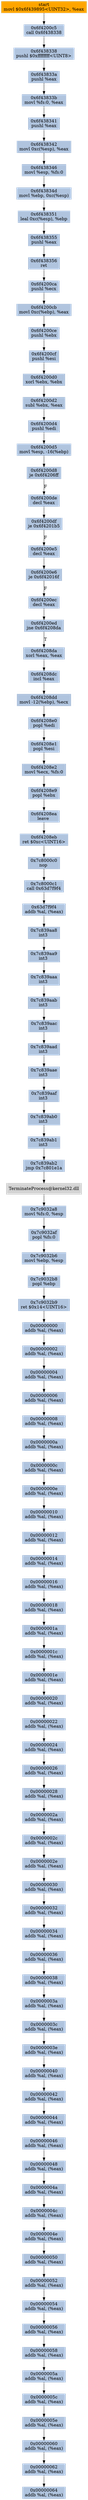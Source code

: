 digraph G {
node[shape=rectangle,style=filled,fillcolor=lightsteelblue,color=lightsteelblue]
bgcolor="transparent"
a0x6f4200c0movl_0x6f439895UINT32_eax[label="start\nmovl $0x6f439895<UINT32>, %eax",color="lightgrey",fillcolor="orange"];
a0x6f4200c5call_0x6f438338[label="0x6f4200c5\ncall 0x6f438338"];
a0x6f438338pushl_0xffffffffUINT8[label="0x6f438338\npushl $0xffffffff<UINT8>"];
a0x6f43833apushl_eax[label="0x6f43833a\npushl %eax"];
a0x6f43833bmovl_fs_0_eax[label="0x6f43833b\nmovl %fs:0, %eax"];
a0x6f438341pushl_eax[label="0x6f438341\npushl %eax"];
a0x6f438342movl_0xcesp__eax[label="0x6f438342\nmovl 0xc(%esp), %eax"];
a0x6f438346movl_esp_fs_0[label="0x6f438346\nmovl %esp, %fs:0"];
a0x6f43834dmovl_ebp_0xcesp_[label="0x6f43834d\nmovl %ebp, 0xc(%esp)"];
a0x6f438351leal_0xcesp__ebp[label="0x6f438351\nleal 0xc(%esp), %ebp"];
a0x6f438355pushl_eax[label="0x6f438355\npushl %eax"];
a0x6f438356ret[label="0x6f438356\nret"];
a0x6f4200capushl_ecx[label="0x6f4200ca\npushl %ecx"];
a0x6f4200cbmovl_0xcebp__eax[label="0x6f4200cb\nmovl 0xc(%ebp), %eax"];
a0x6f4200cepushl_ebx[label="0x6f4200ce\npushl %ebx"];
a0x6f4200cfpushl_esi[label="0x6f4200cf\npushl %esi"];
a0x6f4200d0xorl_ebx_ebx[label="0x6f4200d0\nxorl %ebx, %ebx"];
a0x6f4200d2subl_ebx_eax[label="0x6f4200d2\nsubl %ebx, %eax"];
a0x6f4200d4pushl_edi[label="0x6f4200d4\npushl %edi"];
a0x6f4200d5movl_esp__16ebp_[label="0x6f4200d5\nmovl %esp, -16(%ebp)"];
a0x6f4200d8je_0x6f4206ff[label="0x6f4200d8\nje 0x6f4206ff"];
a0x6f4200dedecl_eax[label="0x6f4200de\ndecl %eax"];
a0x6f4200dfje_0x6f4201b5[label="0x6f4200df\nje 0x6f4201b5"];
a0x6f4200e5decl_eax[label="0x6f4200e5\ndecl %eax"];
a0x6f4200e6je_0x6f42016f[label="0x6f4200e6\nje 0x6f42016f"];
a0x6f4200ecdecl_eax[label="0x6f4200ec\ndecl %eax"];
a0x6f4200edjne_0x6f4208da[label="0x6f4200ed\njne 0x6f4208da"];
a0x6f4208daxorl_eax_eax[label="0x6f4208da\nxorl %eax, %eax"];
a0x6f4208dcincl_eax[label="0x6f4208dc\nincl %eax"];
a0x6f4208ddmovl__12ebp__ecx[label="0x6f4208dd\nmovl -12(%ebp), %ecx"];
a0x6f4208e0popl_edi[label="0x6f4208e0\npopl %edi"];
a0x6f4208e1popl_esi[label="0x6f4208e1\npopl %esi"];
a0x6f4208e2movl_ecx_fs_0[label="0x6f4208e2\nmovl %ecx, %fs:0"];
a0x6f4208e9popl_ebx[label="0x6f4208e9\npopl %ebx"];
a0x6f4208ealeave_[label="0x6f4208ea\nleave "];
a0x6f4208ebret_0xcUINT16[label="0x6f4208eb\nret $0xc<UINT16>"];
a0x7c8000c0nop_[label="0x7c8000c0\nnop "];
a0x7c8000c1call_0x63d7f9f4[label="0x7c8000c1\ncall 0x63d7f9f4"];
a0x63d7f9f4addb_al_eax_[label="0x63d7f9f4\naddb %al, (%eax)"];
a0x7c839aa8int3_[label="0x7c839aa8\nint3 "];
a0x7c839aa9int3_[label="0x7c839aa9\nint3 "];
a0x7c839aaaint3_[label="0x7c839aaa\nint3 "];
a0x7c839aabint3_[label="0x7c839aab\nint3 "];
a0x7c839aacint3_[label="0x7c839aac\nint3 "];
a0x7c839aadint3_[label="0x7c839aad\nint3 "];
a0x7c839aaeint3_[label="0x7c839aae\nint3 "];
a0x7c839aafint3_[label="0x7c839aaf\nint3 "];
a0x7c839ab0int3_[label="0x7c839ab0\nint3 "];
a0x7c839ab1int3_[label="0x7c839ab1\nint3 "];
a0x7c839ab2jmp_0x7c801e1a[label="0x7c839ab2\njmp 0x7c801e1a"];
TerminateProcess_kernel32_dll[label="TerminateProcess@kernel32.dll",color="lightgrey",fillcolor="lightgrey"];
a0x7c9032a8movl_fs_0_esp[label="0x7c9032a8\nmovl %fs:0, %esp"];
a0x7c9032afpopl_fs_0[label="0x7c9032af\npopl %fs:0"];
a0x7c9032b6movl_ebp_esp[label="0x7c9032b6\nmovl %ebp, %esp"];
a0x7c9032b8popl_ebp[label="0x7c9032b8\npopl %ebp"];
a0x7c9032b9ret_0x14UINT16[label="0x7c9032b9\nret $0x14<UINT16>"];
a0x00000000addb_al_eax_[label="0x00000000\naddb %al, (%eax)"];
a0x00000002addb_al_eax_[label="0x00000002\naddb %al, (%eax)"];
a0x00000004addb_al_eax_[label="0x00000004\naddb %al, (%eax)"];
a0x00000006addb_al_eax_[label="0x00000006\naddb %al, (%eax)"];
a0x00000008addb_al_eax_[label="0x00000008\naddb %al, (%eax)"];
a0x0000000aaddb_al_eax_[label="0x0000000a\naddb %al, (%eax)"];
a0x0000000caddb_al_eax_[label="0x0000000c\naddb %al, (%eax)"];
a0x0000000eaddb_al_eax_[label="0x0000000e\naddb %al, (%eax)"];
a0x00000010addb_al_eax_[label="0x00000010\naddb %al, (%eax)"];
a0x00000012addb_al_eax_[label="0x00000012\naddb %al, (%eax)"];
a0x00000014addb_al_eax_[label="0x00000014\naddb %al, (%eax)"];
a0x00000016addb_al_eax_[label="0x00000016\naddb %al, (%eax)"];
a0x00000018addb_al_eax_[label="0x00000018\naddb %al, (%eax)"];
a0x0000001aaddb_al_eax_[label="0x0000001a\naddb %al, (%eax)"];
a0x0000001caddb_al_eax_[label="0x0000001c\naddb %al, (%eax)"];
a0x0000001eaddb_al_eax_[label="0x0000001e\naddb %al, (%eax)"];
a0x00000020addb_al_eax_[label="0x00000020\naddb %al, (%eax)"];
a0x00000022addb_al_eax_[label="0x00000022\naddb %al, (%eax)"];
a0x00000024addb_al_eax_[label="0x00000024\naddb %al, (%eax)"];
a0x00000026addb_al_eax_[label="0x00000026\naddb %al, (%eax)"];
a0x00000028addb_al_eax_[label="0x00000028\naddb %al, (%eax)"];
a0x0000002aaddb_al_eax_[label="0x0000002a\naddb %al, (%eax)"];
a0x0000002caddb_al_eax_[label="0x0000002c\naddb %al, (%eax)"];
a0x0000002eaddb_al_eax_[label="0x0000002e\naddb %al, (%eax)"];
a0x00000030addb_al_eax_[label="0x00000030\naddb %al, (%eax)"];
a0x00000032addb_al_eax_[label="0x00000032\naddb %al, (%eax)"];
a0x00000034addb_al_eax_[label="0x00000034\naddb %al, (%eax)"];
a0x00000036addb_al_eax_[label="0x00000036\naddb %al, (%eax)"];
a0x00000038addb_al_eax_[label="0x00000038\naddb %al, (%eax)"];
a0x0000003aaddb_al_eax_[label="0x0000003a\naddb %al, (%eax)"];
a0x0000003caddb_al_eax_[label="0x0000003c\naddb %al, (%eax)"];
a0x0000003eaddb_al_eax_[label="0x0000003e\naddb %al, (%eax)"];
a0x00000040addb_al_eax_[label="0x00000040\naddb %al, (%eax)"];
a0x00000042addb_al_eax_[label="0x00000042\naddb %al, (%eax)"];
a0x00000044addb_al_eax_[label="0x00000044\naddb %al, (%eax)"];
a0x00000046addb_al_eax_[label="0x00000046\naddb %al, (%eax)"];
a0x00000048addb_al_eax_[label="0x00000048\naddb %al, (%eax)"];
a0x0000004aaddb_al_eax_[label="0x0000004a\naddb %al, (%eax)"];
a0x0000004caddb_al_eax_[label="0x0000004c\naddb %al, (%eax)"];
a0x0000004eaddb_al_eax_[label="0x0000004e\naddb %al, (%eax)"];
a0x00000050addb_al_eax_[label="0x00000050\naddb %al, (%eax)"];
a0x00000052addb_al_eax_[label="0x00000052\naddb %al, (%eax)"];
a0x00000054addb_al_eax_[label="0x00000054\naddb %al, (%eax)"];
a0x00000056addb_al_eax_[label="0x00000056\naddb %al, (%eax)"];
a0x00000058addb_al_eax_[label="0x00000058\naddb %al, (%eax)"];
a0x0000005aaddb_al_eax_[label="0x0000005a\naddb %al, (%eax)"];
a0x0000005caddb_al_eax_[label="0x0000005c\naddb %al, (%eax)"];
a0x0000005eaddb_al_eax_[label="0x0000005e\naddb %al, (%eax)"];
a0x00000060addb_al_eax_[label="0x00000060\naddb %al, (%eax)"];
a0x00000062addb_al_eax_[label="0x00000062\naddb %al, (%eax)"];
a0x00000064addb_al_eax_[label="0x00000064\naddb %al, (%eax)"];
a0x6f4200c0movl_0x6f439895UINT32_eax -> a0x6f4200c5call_0x6f438338 [color="#000000"];
a0x6f4200c5call_0x6f438338 -> a0x6f438338pushl_0xffffffffUINT8 [color="#000000"];
a0x6f438338pushl_0xffffffffUINT8 -> a0x6f43833apushl_eax [color="#000000"];
a0x6f43833apushl_eax -> a0x6f43833bmovl_fs_0_eax [color="#000000"];
a0x6f43833bmovl_fs_0_eax -> a0x6f438341pushl_eax [color="#000000"];
a0x6f438341pushl_eax -> a0x6f438342movl_0xcesp__eax [color="#000000"];
a0x6f438342movl_0xcesp__eax -> a0x6f438346movl_esp_fs_0 [color="#000000"];
a0x6f438346movl_esp_fs_0 -> a0x6f43834dmovl_ebp_0xcesp_ [color="#000000"];
a0x6f43834dmovl_ebp_0xcesp_ -> a0x6f438351leal_0xcesp__ebp [color="#000000"];
a0x6f438351leal_0xcesp__ebp -> a0x6f438355pushl_eax [color="#000000"];
a0x6f438355pushl_eax -> a0x6f438356ret [color="#000000"];
a0x6f438356ret -> a0x6f4200capushl_ecx [color="#000000"];
a0x6f4200capushl_ecx -> a0x6f4200cbmovl_0xcebp__eax [color="#000000"];
a0x6f4200cbmovl_0xcebp__eax -> a0x6f4200cepushl_ebx [color="#000000"];
a0x6f4200cepushl_ebx -> a0x6f4200cfpushl_esi [color="#000000"];
a0x6f4200cfpushl_esi -> a0x6f4200d0xorl_ebx_ebx [color="#000000"];
a0x6f4200d0xorl_ebx_ebx -> a0x6f4200d2subl_ebx_eax [color="#000000"];
a0x6f4200d2subl_ebx_eax -> a0x6f4200d4pushl_edi [color="#000000"];
a0x6f4200d4pushl_edi -> a0x6f4200d5movl_esp__16ebp_ [color="#000000"];
a0x6f4200d5movl_esp__16ebp_ -> a0x6f4200d8je_0x6f4206ff [color="#000000"];
a0x6f4200d8je_0x6f4206ff -> a0x6f4200dedecl_eax [color="#000000",label="F"];
a0x6f4200dedecl_eax -> a0x6f4200dfje_0x6f4201b5 [color="#000000"];
a0x6f4200dfje_0x6f4201b5 -> a0x6f4200e5decl_eax [color="#000000",label="F"];
a0x6f4200e5decl_eax -> a0x6f4200e6je_0x6f42016f [color="#000000"];
a0x6f4200e6je_0x6f42016f -> a0x6f4200ecdecl_eax [color="#000000",label="F"];
a0x6f4200ecdecl_eax -> a0x6f4200edjne_0x6f4208da [color="#000000"];
a0x6f4200edjne_0x6f4208da -> a0x6f4208daxorl_eax_eax [color="#000000",label="T"];
a0x6f4208daxorl_eax_eax -> a0x6f4208dcincl_eax [color="#000000"];
a0x6f4208dcincl_eax -> a0x6f4208ddmovl__12ebp__ecx [color="#000000"];
a0x6f4208ddmovl__12ebp__ecx -> a0x6f4208e0popl_edi [color="#000000"];
a0x6f4208e0popl_edi -> a0x6f4208e1popl_esi [color="#000000"];
a0x6f4208e1popl_esi -> a0x6f4208e2movl_ecx_fs_0 [color="#000000"];
a0x6f4208e2movl_ecx_fs_0 -> a0x6f4208e9popl_ebx [color="#000000"];
a0x6f4208e9popl_ebx -> a0x6f4208ealeave_ [color="#000000"];
a0x6f4208ealeave_ -> a0x6f4208ebret_0xcUINT16 [color="#000000"];
a0x6f4208ebret_0xcUINT16 -> a0x7c8000c0nop_ [color="#000000"];
a0x7c8000c0nop_ -> a0x7c8000c1call_0x63d7f9f4 [color="#000000"];
a0x7c8000c1call_0x63d7f9f4 -> a0x63d7f9f4addb_al_eax_ [color="#000000"];
a0x63d7f9f4addb_al_eax_ -> a0x7c839aa8int3_ [color="#000000"];
a0x7c839aa8int3_ -> a0x7c839aa9int3_ [color="#000000"];
a0x7c839aa9int3_ -> a0x7c839aaaint3_ [color="#000000"];
a0x7c839aaaint3_ -> a0x7c839aabint3_ [color="#000000"];
a0x7c839aabint3_ -> a0x7c839aacint3_ [color="#000000"];
a0x7c839aacint3_ -> a0x7c839aadint3_ [color="#000000"];
a0x7c839aadint3_ -> a0x7c839aaeint3_ [color="#000000"];
a0x7c839aaeint3_ -> a0x7c839aafint3_ [color="#000000"];
a0x7c839aafint3_ -> a0x7c839ab0int3_ [color="#000000"];
a0x7c839ab0int3_ -> a0x7c839ab1int3_ [color="#000000"];
a0x7c839ab1int3_ -> a0x7c839ab2jmp_0x7c801e1a [color="#000000"];
a0x7c839ab2jmp_0x7c801e1a -> TerminateProcess_kernel32_dll [color="#000000"];
TerminateProcess_kernel32_dll -> a0x7c9032a8movl_fs_0_esp [color="#000000"];
a0x7c9032a8movl_fs_0_esp -> a0x7c9032afpopl_fs_0 [color="#000000"];
a0x7c9032afpopl_fs_0 -> a0x7c9032b6movl_ebp_esp [color="#000000"];
a0x7c9032b6movl_ebp_esp -> a0x7c9032b8popl_ebp [color="#000000"];
a0x7c9032b8popl_ebp -> a0x7c9032b9ret_0x14UINT16 [color="#000000"];
a0x7c9032b9ret_0x14UINT16 -> a0x00000000addb_al_eax_ [color="#000000"];
a0x00000000addb_al_eax_ -> a0x00000002addb_al_eax_ [color="#000000"];
a0x00000002addb_al_eax_ -> a0x00000004addb_al_eax_ [color="#000000"];
a0x00000004addb_al_eax_ -> a0x00000006addb_al_eax_ [color="#000000"];
a0x00000006addb_al_eax_ -> a0x00000008addb_al_eax_ [color="#000000"];
a0x00000008addb_al_eax_ -> a0x0000000aaddb_al_eax_ [color="#000000"];
a0x0000000aaddb_al_eax_ -> a0x0000000caddb_al_eax_ [color="#000000"];
a0x0000000caddb_al_eax_ -> a0x0000000eaddb_al_eax_ [color="#000000"];
a0x0000000eaddb_al_eax_ -> a0x00000010addb_al_eax_ [color="#000000"];
a0x00000010addb_al_eax_ -> a0x00000012addb_al_eax_ [color="#000000"];
a0x00000012addb_al_eax_ -> a0x00000014addb_al_eax_ [color="#000000"];
a0x00000014addb_al_eax_ -> a0x00000016addb_al_eax_ [color="#000000"];
a0x00000016addb_al_eax_ -> a0x00000018addb_al_eax_ [color="#000000"];
a0x00000018addb_al_eax_ -> a0x0000001aaddb_al_eax_ [color="#000000"];
a0x0000001aaddb_al_eax_ -> a0x0000001caddb_al_eax_ [color="#000000"];
a0x0000001caddb_al_eax_ -> a0x0000001eaddb_al_eax_ [color="#000000"];
a0x0000001eaddb_al_eax_ -> a0x00000020addb_al_eax_ [color="#000000"];
a0x00000020addb_al_eax_ -> a0x00000022addb_al_eax_ [color="#000000"];
a0x00000022addb_al_eax_ -> a0x00000024addb_al_eax_ [color="#000000"];
a0x00000024addb_al_eax_ -> a0x00000026addb_al_eax_ [color="#000000"];
a0x00000026addb_al_eax_ -> a0x00000028addb_al_eax_ [color="#000000"];
a0x00000028addb_al_eax_ -> a0x0000002aaddb_al_eax_ [color="#000000"];
a0x0000002aaddb_al_eax_ -> a0x0000002caddb_al_eax_ [color="#000000"];
a0x0000002caddb_al_eax_ -> a0x0000002eaddb_al_eax_ [color="#000000"];
a0x0000002eaddb_al_eax_ -> a0x00000030addb_al_eax_ [color="#000000"];
a0x00000030addb_al_eax_ -> a0x00000032addb_al_eax_ [color="#000000"];
a0x00000032addb_al_eax_ -> a0x00000034addb_al_eax_ [color="#000000"];
a0x00000034addb_al_eax_ -> a0x00000036addb_al_eax_ [color="#000000"];
a0x00000036addb_al_eax_ -> a0x00000038addb_al_eax_ [color="#000000"];
a0x00000038addb_al_eax_ -> a0x0000003aaddb_al_eax_ [color="#000000"];
a0x0000003aaddb_al_eax_ -> a0x0000003caddb_al_eax_ [color="#000000"];
a0x0000003caddb_al_eax_ -> a0x0000003eaddb_al_eax_ [color="#000000"];
a0x0000003eaddb_al_eax_ -> a0x00000040addb_al_eax_ [color="#000000"];
a0x00000040addb_al_eax_ -> a0x00000042addb_al_eax_ [color="#000000"];
a0x00000042addb_al_eax_ -> a0x00000044addb_al_eax_ [color="#000000"];
a0x00000044addb_al_eax_ -> a0x00000046addb_al_eax_ [color="#000000"];
a0x00000046addb_al_eax_ -> a0x00000048addb_al_eax_ [color="#000000"];
a0x00000048addb_al_eax_ -> a0x0000004aaddb_al_eax_ [color="#000000"];
a0x0000004aaddb_al_eax_ -> a0x0000004caddb_al_eax_ [color="#000000"];
a0x0000004caddb_al_eax_ -> a0x0000004eaddb_al_eax_ [color="#000000"];
a0x0000004eaddb_al_eax_ -> a0x00000050addb_al_eax_ [color="#000000"];
a0x00000050addb_al_eax_ -> a0x00000052addb_al_eax_ [color="#000000"];
a0x00000052addb_al_eax_ -> a0x00000054addb_al_eax_ [color="#000000"];
a0x00000054addb_al_eax_ -> a0x00000056addb_al_eax_ [color="#000000"];
a0x00000056addb_al_eax_ -> a0x00000058addb_al_eax_ [color="#000000"];
a0x00000058addb_al_eax_ -> a0x0000005aaddb_al_eax_ [color="#000000"];
a0x0000005aaddb_al_eax_ -> a0x0000005caddb_al_eax_ [color="#000000"];
a0x0000005caddb_al_eax_ -> a0x0000005eaddb_al_eax_ [color="#000000"];
a0x0000005eaddb_al_eax_ -> a0x00000060addb_al_eax_ [color="#000000"];
a0x00000060addb_al_eax_ -> a0x00000062addb_al_eax_ [color="#000000"];
a0x00000062addb_al_eax_ -> a0x00000064addb_al_eax_ [color="#000000"];
}
